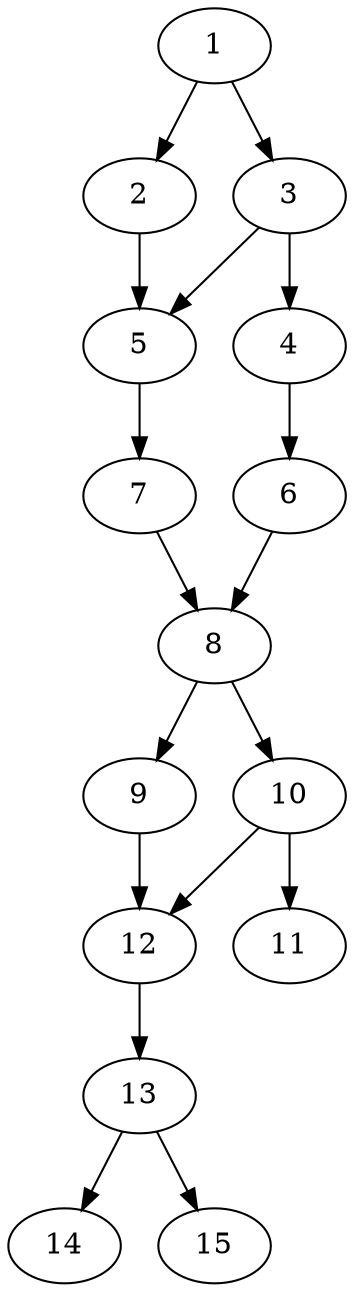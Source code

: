 // DAG automatically generated by daggen at Thu Oct  3 13:59:26 2019
// ./daggen --dot -n 15 --ccr 0.4 --fat 0.3 --regular 0.9 --density 0.6 --mindata 5242880 --maxdata 52428800 
digraph G {
  1 [size="115548160", alpha="0.19", expect_size="46219264"] 
  1 -> 2 [size ="46219264"]
  1 -> 3 [size ="46219264"]
  2 [size="104360960", alpha="0.14", expect_size="41744384"] 
  2 -> 5 [size ="41744384"]
  3 [size="43174400", alpha="0.15", expect_size="17269760"] 
  3 -> 4 [size ="17269760"]
  3 -> 5 [size ="17269760"]
  4 [size="100564480", alpha="0.17", expect_size="40225792"] 
  4 -> 6 [size ="40225792"]
  5 [size="61734400", alpha="0.06", expect_size="24693760"] 
  5 -> 7 [size ="24693760"]
  6 [size="53329920", alpha="0.04", expect_size="21331968"] 
  6 -> 8 [size ="21331968"]
  7 [size="61911040", alpha="0.15", expect_size="24764416"] 
  7 -> 8 [size ="24764416"]
  8 [size="94428160", alpha="0.07", expect_size="37771264"] 
  8 -> 9 [size ="37771264"]
  8 -> 10 [size ="37771264"]
  9 [size="67896320", alpha="0.13", expect_size="27158528"] 
  9 -> 12 [size ="27158528"]
  10 [size="46484480", alpha="0.16", expect_size="18593792"] 
  10 -> 11 [size ="18593792"]
  10 -> 12 [size ="18593792"]
  11 [size="126333440", alpha="0.03", expect_size="50533376"] 
  12 [size="118502400", alpha="0.20", expect_size="47400960"] 
  12 -> 13 [size ="47400960"]
  13 [size="85419520", alpha="0.14", expect_size="34167808"] 
  13 -> 14 [size ="34167808"]
  13 -> 15 [size ="34167808"]
  14 [size="56184320", alpha="0.20", expect_size="22473728"] 
  15 [size="40578560", alpha="0.13", expect_size="16231424"] 
}

